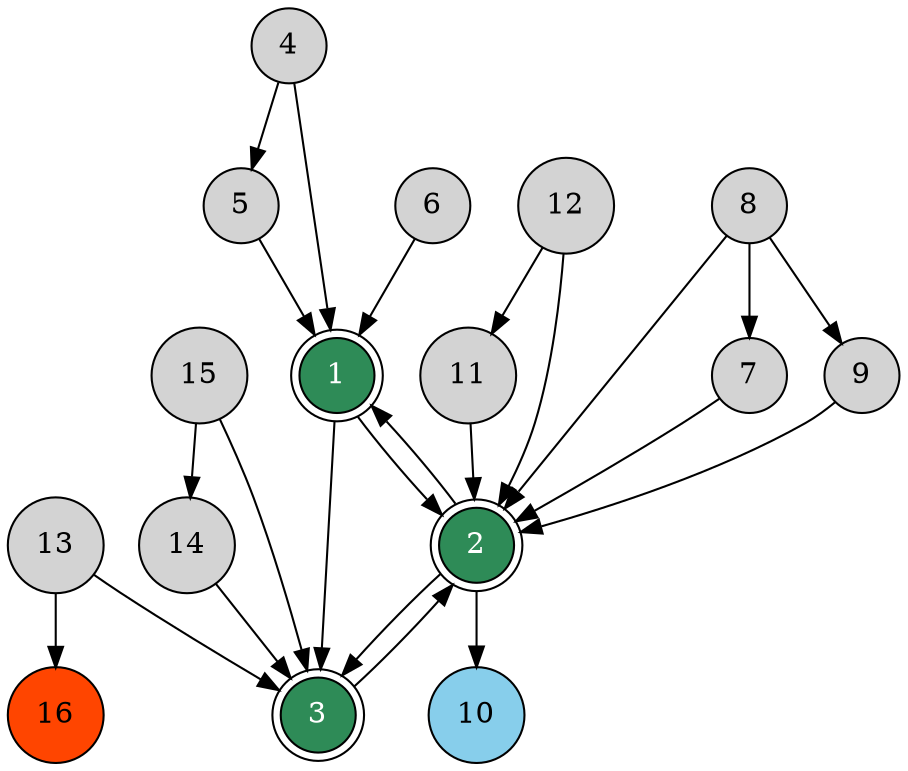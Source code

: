 digraph finite_state_machine {
	
	node [shape = doublecircle style = filled]

	1 [fillcolor = seagreen fontcolor = white]
	2 [fillcolor = seagreen fontcolor = white]
	3 [fillcolor = seagreen fontcolor = white]

	node [shape = circle style = filled]

	1 -> 2 
	1 -> 3
	2 -> 1
	2 -> 3
	3 -> 2
	4 -> 1
	4 -> 5
	5 -> 1
	6 -> 1
	7 -> 2
	8 -> 2
	8 -> 7
	8 -> 9
	9 -> 2
	10 [fillcolor = skyblue fontcolor = black]
	2 -> 10
	11 -> 2
	12 -> 2
	12 -> 11
	13 -> 3
	16 [fillcolor = orangered fontcolor = black]
	13 -> 16
	14 -> 3
	15 -> 3
	15 -> 14
}